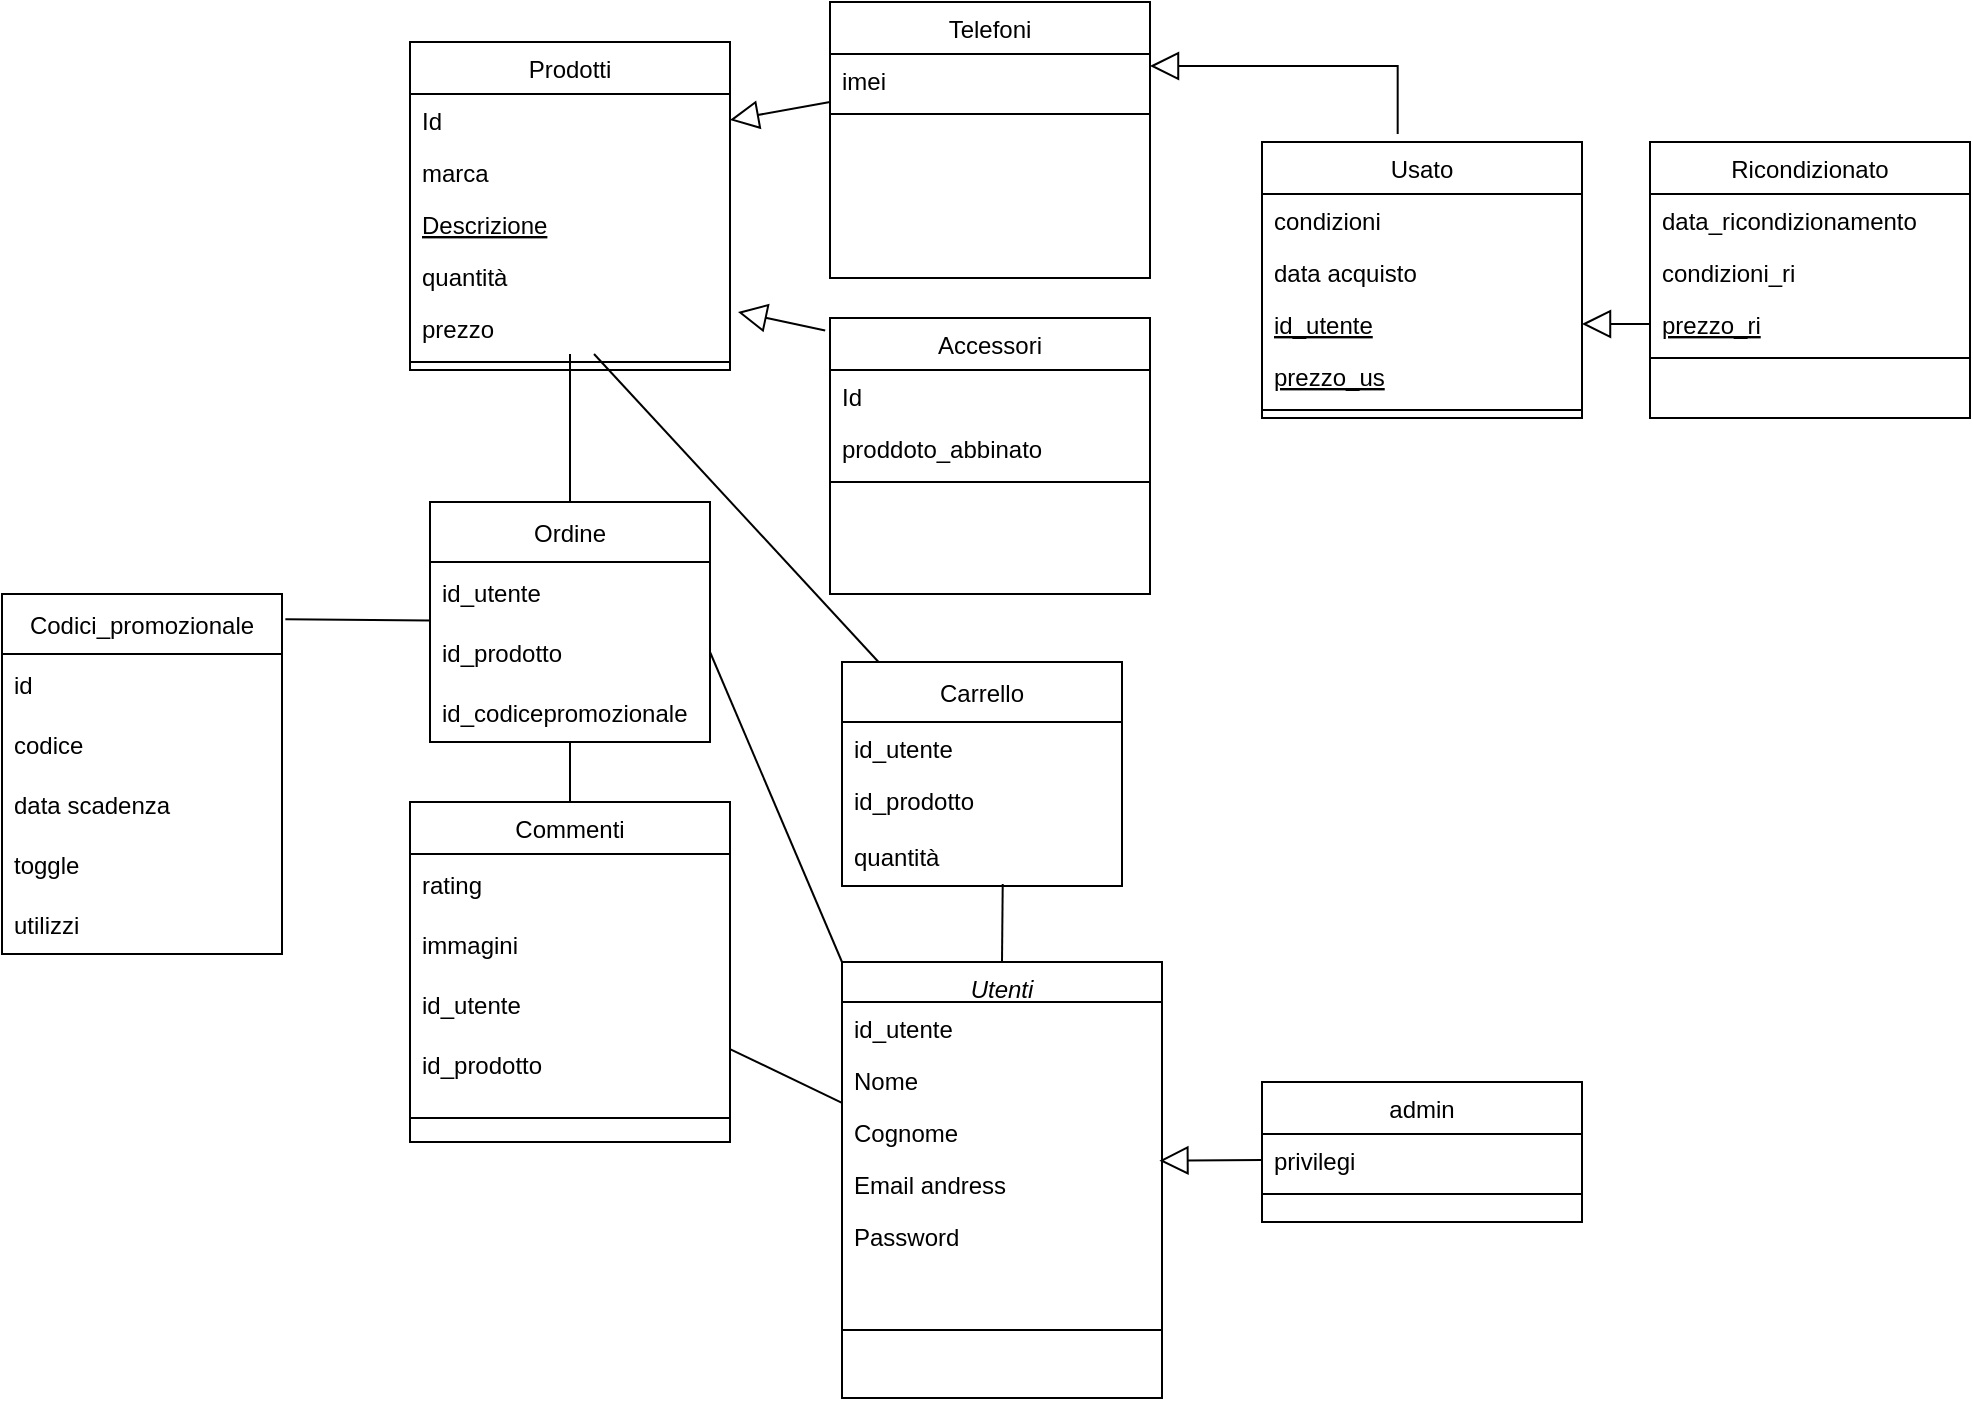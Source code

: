 <mxfile version="19.0.3" type="device"><diagram id="C5RBs43oDa-KdzZeNtuy" name="Page-1"><mxGraphModel dx="1745" dy="754" grid="1" gridSize="10" guides="1" tooltips="1" connect="1" arrows="1" fold="1" page="1" pageScale="1" pageWidth="827" pageHeight="1169" math="0" shadow="0"><root><mxCell id="WIyWlLk6GJQsqaUBKTNV-0"/><mxCell id="WIyWlLk6GJQsqaUBKTNV-1" parent="WIyWlLk6GJQsqaUBKTNV-0"/><mxCell id="A47YOINxvxyLY4F3asWl-1" value="Prodotti" style="swimlane;fontStyle=0;align=center;verticalAlign=top;childLayout=stackLayout;horizontal=1;startSize=26;horizontalStack=0;resizeParent=1;resizeLast=0;collapsible=1;marginBottom=0;rounded=0;shadow=0;strokeWidth=1;" vertex="1" parent="WIyWlLk6GJQsqaUBKTNV-1"><mxGeometry x="24" y="180" width="160" height="164" as="geometry"><mxRectangle x="130" y="380" width="160" height="26" as="alternateBounds"/></mxGeometry></mxCell><mxCell id="A47YOINxvxyLY4F3asWl-2" value="Id&#10;" style="text;align=left;verticalAlign=top;spacingLeft=4;spacingRight=4;overflow=hidden;rotatable=0;points=[[0,0.5],[1,0.5]];portConstraint=eastwest;" vertex="1" parent="A47YOINxvxyLY4F3asWl-1"><mxGeometry y="26" width="160" height="26" as="geometry"/></mxCell><mxCell id="A47YOINxvxyLY4F3asWl-3" value="marca&#10;" style="text;align=left;verticalAlign=top;spacingLeft=4;spacingRight=4;overflow=hidden;rotatable=0;points=[[0,0.5],[1,0.5]];portConstraint=eastwest;rounded=0;shadow=0;html=0;" vertex="1" parent="A47YOINxvxyLY4F3asWl-1"><mxGeometry y="52" width="160" height="26" as="geometry"/></mxCell><mxCell id="A47YOINxvxyLY4F3asWl-5" value="Descrizione" style="text;align=left;verticalAlign=top;spacingLeft=4;spacingRight=4;overflow=hidden;rotatable=0;points=[[0,0.5],[1,0.5]];portConstraint=eastwest;fontStyle=4" vertex="1" parent="A47YOINxvxyLY4F3asWl-1"><mxGeometry y="78" width="160" height="26" as="geometry"/></mxCell><mxCell id="A47YOINxvxyLY4F3asWl-111" value="quantità" style="text;align=left;verticalAlign=top;spacingLeft=4;spacingRight=4;overflow=hidden;rotatable=0;points=[[0,0.5],[1,0.5]];portConstraint=eastwest;" vertex="1" parent="A47YOINxvxyLY4F3asWl-1"><mxGeometry y="104" width="160" height="26" as="geometry"/></mxCell><mxCell id="A47YOINxvxyLY4F3asWl-6" value="prezzo&#10;" style="text;align=left;verticalAlign=top;spacingLeft=4;spacingRight=4;overflow=hidden;rotatable=0;points=[[0,0.5],[1,0.5]];portConstraint=eastwest;" vertex="1" parent="A47YOINxvxyLY4F3asWl-1"><mxGeometry y="130" width="160" height="26" as="geometry"/></mxCell><mxCell id="A47YOINxvxyLY4F3asWl-4" value="" style="line;html=1;strokeWidth=1;align=left;verticalAlign=middle;spacingTop=-1;spacingLeft=3;spacingRight=3;rotatable=0;labelPosition=right;points=[];portConstraint=eastwest;" vertex="1" parent="A47YOINxvxyLY4F3asWl-1"><mxGeometry y="156" width="160" height="8" as="geometry"/></mxCell><mxCell id="A47YOINxvxyLY4F3asWl-7" value="Telefoni" style="swimlane;fontStyle=0;align=center;verticalAlign=top;childLayout=stackLayout;horizontal=1;startSize=26;horizontalStack=0;resizeParent=1;resizeLast=0;collapsible=1;marginBottom=0;rounded=0;shadow=0;strokeWidth=1;" vertex="1" parent="WIyWlLk6GJQsqaUBKTNV-1"><mxGeometry x="234" y="160" width="160" height="138" as="geometry"><mxRectangle x="130" y="380" width="160" height="26" as="alternateBounds"/></mxGeometry></mxCell><mxCell id="A47YOINxvxyLY4F3asWl-45" style="edgeStyle=none;rounded=0;orthogonalLoop=1;jettySize=auto;html=1;entryX=1;entryY=0.5;entryDx=0;entryDy=0;" edge="1" parent="A47YOINxvxyLY4F3asWl-7"><mxGeometry relative="1" as="geometry"><mxPoint x="160" y="65" as="sourcePoint"/><mxPoint x="160" y="65" as="targetPoint"/></mxGeometry></mxCell><mxCell id="A47YOINxvxyLY4F3asWl-115" value="imei" style="text;align=left;verticalAlign=top;spacingLeft=4;spacingRight=4;overflow=hidden;rotatable=0;points=[[0,0.5],[1,0.5]];portConstraint=eastwest;" vertex="1" parent="A47YOINxvxyLY4F3asWl-7"><mxGeometry y="26" width="160" height="26" as="geometry"/></mxCell><mxCell id="A47YOINxvxyLY4F3asWl-11" value="" style="line;html=1;strokeWidth=1;align=left;verticalAlign=middle;spacingTop=-1;spacingLeft=3;spacingRight=3;rotatable=0;labelPosition=right;points=[];portConstraint=eastwest;" vertex="1" parent="A47YOINxvxyLY4F3asWl-7"><mxGeometry y="52" width="160" height="8" as="geometry"/></mxCell><mxCell id="A47YOINxvxyLY4F3asWl-13" value="Accessori&#10;" style="swimlane;fontStyle=0;align=center;verticalAlign=top;childLayout=stackLayout;horizontal=1;startSize=26;horizontalStack=0;resizeParent=1;resizeLast=0;collapsible=1;marginBottom=0;rounded=0;shadow=0;strokeWidth=1;" vertex="1" parent="WIyWlLk6GJQsqaUBKTNV-1"><mxGeometry x="234" y="318" width="160" height="138" as="geometry"><mxRectangle x="130" y="380" width="160" height="26" as="alternateBounds"/></mxGeometry></mxCell><mxCell id="A47YOINxvxyLY4F3asWl-14" value="Id&#10;" style="text;align=left;verticalAlign=top;spacingLeft=4;spacingRight=4;overflow=hidden;rotatable=0;points=[[0,0.5],[1,0.5]];portConstraint=eastwest;" vertex="1" parent="A47YOINxvxyLY4F3asWl-13"><mxGeometry y="26" width="160" height="26" as="geometry"/></mxCell><mxCell id="A47YOINxvxyLY4F3asWl-15" value="proddoto_abbinato" style="text;align=left;verticalAlign=top;spacingLeft=4;spacingRight=4;overflow=hidden;rotatable=0;points=[[0,0.5],[1,0.5]];portConstraint=eastwest;rounded=0;shadow=0;html=0;" vertex="1" parent="A47YOINxvxyLY4F3asWl-13"><mxGeometry y="52" width="160" height="26" as="geometry"/></mxCell><mxCell id="A47YOINxvxyLY4F3asWl-17" value="" style="line;html=1;strokeWidth=1;align=left;verticalAlign=middle;spacingTop=-1;spacingLeft=3;spacingRight=3;rotatable=0;labelPosition=right;points=[];portConstraint=eastwest;" vertex="1" parent="A47YOINxvxyLY4F3asWl-13"><mxGeometry y="78" width="160" height="8" as="geometry"/></mxCell><mxCell id="A47YOINxvxyLY4F3asWl-25" value="Usato&#10;" style="swimlane;fontStyle=0;align=center;verticalAlign=top;childLayout=stackLayout;horizontal=1;startSize=26;horizontalStack=0;resizeParent=1;resizeLast=0;collapsible=1;marginBottom=0;rounded=0;shadow=0;strokeWidth=1;" vertex="1" parent="WIyWlLk6GJQsqaUBKTNV-1"><mxGeometry x="450" y="230" width="160" height="138" as="geometry"><mxRectangle x="130" y="380" width="160" height="26" as="alternateBounds"/></mxGeometry></mxCell><mxCell id="A47YOINxvxyLY4F3asWl-26" value="condizioni&#10;" style="text;align=left;verticalAlign=top;spacingLeft=4;spacingRight=4;overflow=hidden;rotatable=0;points=[[0,0.5],[1,0.5]];portConstraint=eastwest;" vertex="1" parent="A47YOINxvxyLY4F3asWl-25"><mxGeometry y="26" width="160" height="26" as="geometry"/></mxCell><mxCell id="A47YOINxvxyLY4F3asWl-27" value="data acquisto" style="text;align=left;verticalAlign=top;spacingLeft=4;spacingRight=4;overflow=hidden;rotatable=0;points=[[0,0.5],[1,0.5]];portConstraint=eastwest;rounded=0;shadow=0;html=0;" vertex="1" parent="A47YOINxvxyLY4F3asWl-25"><mxGeometry y="52" width="160" height="26" as="geometry"/></mxCell><mxCell id="A47YOINxvxyLY4F3asWl-28" value="id_utente" style="text;align=left;verticalAlign=top;spacingLeft=4;spacingRight=4;overflow=hidden;rotatable=0;points=[[0,0.5],[1,0.5]];portConstraint=eastwest;fontStyle=4" vertex="1" parent="A47YOINxvxyLY4F3asWl-25"><mxGeometry y="78" width="160" height="26" as="geometry"/></mxCell><mxCell id="A47YOINxvxyLY4F3asWl-113" value="prezzo_us" style="text;align=left;verticalAlign=top;spacingLeft=4;spacingRight=4;overflow=hidden;rotatable=0;points=[[0,0.5],[1,0.5]];portConstraint=eastwest;fontStyle=4" vertex="1" parent="A47YOINxvxyLY4F3asWl-25"><mxGeometry y="104" width="160" height="26" as="geometry"/></mxCell><mxCell id="A47YOINxvxyLY4F3asWl-29" value="" style="line;html=1;strokeWidth=1;align=left;verticalAlign=middle;spacingTop=-1;spacingLeft=3;spacingRight=3;rotatable=0;labelPosition=right;points=[];portConstraint=eastwest;" vertex="1" parent="A47YOINxvxyLY4F3asWl-25"><mxGeometry y="130" width="160" height="8" as="geometry"/></mxCell><mxCell id="A47YOINxvxyLY4F3asWl-31" value="Ricondizionato" style="swimlane;fontStyle=0;align=center;verticalAlign=top;childLayout=stackLayout;horizontal=1;startSize=26;horizontalStack=0;resizeParent=1;resizeLast=0;collapsible=1;marginBottom=0;rounded=0;shadow=0;strokeWidth=1;" vertex="1" parent="WIyWlLk6GJQsqaUBKTNV-1"><mxGeometry x="644" y="230" width="160" height="138" as="geometry"><mxRectangle x="130" y="380" width="160" height="26" as="alternateBounds"/></mxGeometry></mxCell><mxCell id="A47YOINxvxyLY4F3asWl-32" value="data_ricondizionamento" style="text;align=left;verticalAlign=top;spacingLeft=4;spacingRight=4;overflow=hidden;rotatable=0;points=[[0,0.5],[1,0.5]];portConstraint=eastwest;" vertex="1" parent="A47YOINxvxyLY4F3asWl-31"><mxGeometry y="26" width="160" height="26" as="geometry"/></mxCell><mxCell id="A47YOINxvxyLY4F3asWl-33" value="condizioni_ri" style="text;align=left;verticalAlign=top;spacingLeft=4;spacingRight=4;overflow=hidden;rotatable=0;points=[[0,0.5],[1,0.5]];portConstraint=eastwest;rounded=0;shadow=0;html=0;" vertex="1" parent="A47YOINxvxyLY4F3asWl-31"><mxGeometry y="52" width="160" height="26" as="geometry"/></mxCell><mxCell id="A47YOINxvxyLY4F3asWl-34" value="prezzo_ri" style="text;align=left;verticalAlign=top;spacingLeft=4;spacingRight=4;overflow=hidden;rotatable=0;points=[[0,0.5],[1,0.5]];portConstraint=eastwest;fontStyle=4" vertex="1" parent="A47YOINxvxyLY4F3asWl-31"><mxGeometry y="78" width="160" height="26" as="geometry"/></mxCell><mxCell id="A47YOINxvxyLY4F3asWl-35" value="" style="line;html=1;strokeWidth=1;align=left;verticalAlign=middle;spacingTop=-1;spacingLeft=3;spacingRight=3;rotatable=0;labelPosition=right;points=[];portConstraint=eastwest;" vertex="1" parent="A47YOINxvxyLY4F3asWl-31"><mxGeometry y="104" width="160" height="8" as="geometry"/></mxCell><mxCell id="A47YOINxvxyLY4F3asWl-53" value="" style="endArrow=block;endFill=0;endSize=12;html=1;rounded=0;edgeStyle=elbowEdgeStyle;elbow=vertical;exitX=0.424;exitY=-0.029;exitDx=0;exitDy=0;exitPerimeter=0;" edge="1" parent="WIyWlLk6GJQsqaUBKTNV-1" source="A47YOINxvxyLY4F3asWl-25"><mxGeometry width="160" relative="1" as="geometry"><mxPoint x="544" y="192" as="sourcePoint"/><mxPoint x="394" y="192" as="targetPoint"/><Array as="points"><mxPoint x="464" y="192"/></Array></mxGeometry></mxCell><mxCell id="A47YOINxvxyLY4F3asWl-55" value="" style="endArrow=block;endFill=0;endSize=12;html=1;rounded=0;elbow=vertical;entryX=1;entryY=0.5;entryDx=0;entryDy=0;exitX=0;exitY=0.5;exitDx=0;exitDy=0;" edge="1" parent="WIyWlLk6GJQsqaUBKTNV-1" source="A47YOINxvxyLY4F3asWl-34" target="A47YOINxvxyLY4F3asWl-28"><mxGeometry width="160" relative="1" as="geometry"><mxPoint x="324" y="148" as="sourcePoint"/><mxPoint x="484" y="148" as="targetPoint"/></mxGeometry></mxCell><mxCell id="A47YOINxvxyLY4F3asWl-58" value="" style="endArrow=block;endFill=0;endSize=12;html=1;rounded=0;elbow=vertical;entryX=1;entryY=0.5;entryDx=0;entryDy=0;exitX=0;exitY=-0.077;exitDx=0;exitDy=0;exitPerimeter=0;" edge="1" parent="WIyWlLk6GJQsqaUBKTNV-1" target="A47YOINxvxyLY4F3asWl-2"><mxGeometry width="160" relative="1" as="geometry"><mxPoint x="234.0" y="209.998" as="sourcePoint"/><mxPoint x="454" y="78" as="targetPoint"/></mxGeometry></mxCell><mxCell id="A47YOINxvxyLY4F3asWl-59" value="" style="endArrow=block;endFill=0;endSize=12;html=1;rounded=0;elbow=vertical;entryX=1.025;entryY=0.192;entryDx=0;entryDy=0;entryPerimeter=0;exitX=-0.015;exitY=0.045;exitDx=0;exitDy=0;exitPerimeter=0;" edge="1" parent="WIyWlLk6GJQsqaUBKTNV-1" source="A47YOINxvxyLY4F3asWl-13" target="A47YOINxvxyLY4F3asWl-6"><mxGeometry width="160" relative="1" as="geometry"><mxPoint x="294" y="78" as="sourcePoint"/><mxPoint x="454" y="78" as="targetPoint"/></mxGeometry></mxCell><mxCell id="A47YOINxvxyLY4F3asWl-71" value="Commenti" style="swimlane;fontStyle=0;align=center;verticalAlign=top;childLayout=stackLayout;horizontal=1;startSize=26;horizontalStack=0;resizeParent=1;resizeLast=0;collapsible=1;marginBottom=0;rounded=0;shadow=0;strokeWidth=1;" vertex="1" parent="WIyWlLk6GJQsqaUBKTNV-1"><mxGeometry x="24" y="560" width="160" height="170" as="geometry"><mxRectangle x="130" y="380" width="160" height="26" as="alternateBounds"/></mxGeometry></mxCell><mxCell id="A47YOINxvxyLY4F3asWl-72" value="rating" style="text;strokeColor=none;fillColor=none;align=left;verticalAlign=middle;spacingLeft=4;spacingRight=4;overflow=hidden;points=[[0,0.5],[1,0.5]];portConstraint=eastwest;rotatable=0;" vertex="1" parent="A47YOINxvxyLY4F3asWl-71"><mxGeometry y="26" width="160" height="30" as="geometry"/></mxCell><mxCell id="A47YOINxvxyLY4F3asWl-73" value="immagini" style="text;strokeColor=none;fillColor=none;align=left;verticalAlign=middle;spacingLeft=4;spacingRight=4;overflow=hidden;points=[[0,0.5],[1,0.5]];portConstraint=eastwest;rotatable=0;" vertex="1" parent="A47YOINxvxyLY4F3asWl-71"><mxGeometry y="56" width="160" height="30" as="geometry"/></mxCell><mxCell id="A47YOINxvxyLY4F3asWl-74" value="id_utente" style="text;strokeColor=none;fillColor=none;align=left;verticalAlign=middle;spacingLeft=4;spacingRight=4;overflow=hidden;points=[[0,0.5],[1,0.5]];portConstraint=eastwest;rotatable=0;" vertex="1" parent="A47YOINxvxyLY4F3asWl-71"><mxGeometry y="86" width="160" height="30" as="geometry"/></mxCell><mxCell id="A47YOINxvxyLY4F3asWl-75" value="id_prodotto" style="text;strokeColor=none;fillColor=none;align=left;verticalAlign=middle;spacingLeft=4;spacingRight=4;overflow=hidden;points=[[0,0.5],[1,0.5]];portConstraint=eastwest;rotatable=0;" vertex="1" parent="A47YOINxvxyLY4F3asWl-71"><mxGeometry y="116" width="160" height="30" as="geometry"/></mxCell><mxCell id="A47YOINxvxyLY4F3asWl-76" value="" style="line;html=1;strokeWidth=1;align=left;verticalAlign=middle;spacingTop=-1;spacingLeft=3;spacingRight=3;rotatable=0;labelPosition=right;points=[];portConstraint=eastwest;" vertex="1" parent="A47YOINxvxyLY4F3asWl-71"><mxGeometry y="146" width="160" height="24" as="geometry"/></mxCell><mxCell id="A47YOINxvxyLY4F3asWl-77" value="Carrello" style="swimlane;fontStyle=0;childLayout=stackLayout;horizontal=1;startSize=30;horizontalStack=0;resizeParent=1;resizeParentMax=0;resizeLast=0;collapsible=1;marginBottom=0;" vertex="1" parent="WIyWlLk6GJQsqaUBKTNV-1"><mxGeometry x="240" y="490" width="140" height="112" as="geometry"><mxRectangle x="280" y="710" width="70" height="30" as="alternateBounds"/></mxGeometry></mxCell><mxCell id="A47YOINxvxyLY4F3asWl-78" value="id_utente" style="text;align=left;verticalAlign=top;spacingLeft=4;spacingRight=4;overflow=hidden;rotatable=0;points=[[0,0.5],[1,0.5]];portConstraint=eastwest;" vertex="1" parent="A47YOINxvxyLY4F3asWl-77"><mxGeometry y="30" width="140" height="26" as="geometry"/></mxCell><mxCell id="A47YOINxvxyLY4F3asWl-79" value="id_prodotto" style="text;align=left;verticalAlign=top;spacingLeft=4;spacingRight=4;overflow=hidden;rotatable=0;points=[[0,0.5],[1,0.5]];portConstraint=eastwest;" vertex="1" parent="A47YOINxvxyLY4F3asWl-77"><mxGeometry y="56" width="140" height="26" as="geometry"/></mxCell><mxCell id="A47YOINxvxyLY4F3asWl-80" value="quantità" style="text;strokeColor=none;fillColor=none;align=left;verticalAlign=middle;spacingLeft=4;spacingRight=4;overflow=hidden;points=[[0,0.5],[1,0.5]];portConstraint=eastwest;rotatable=0;" vertex="1" parent="A47YOINxvxyLY4F3asWl-77"><mxGeometry y="82" width="140" height="30" as="geometry"/></mxCell><mxCell id="A47YOINxvxyLY4F3asWl-81" value="Utenti" style="swimlane;fontStyle=2;align=center;verticalAlign=top;childLayout=stackLayout;horizontal=1;startSize=20;horizontalStack=0;resizeParent=1;resizeLast=0;collapsible=1;marginBottom=0;rounded=0;shadow=0;strokeWidth=1;" vertex="1" parent="WIyWlLk6GJQsqaUBKTNV-1"><mxGeometry x="240" y="640" width="160" height="218" as="geometry"><mxRectangle x="230" y="140" width="160" height="26" as="alternateBounds"/></mxGeometry></mxCell><mxCell id="A47YOINxvxyLY4F3asWl-82" value="id_utente" style="text;align=left;verticalAlign=top;spacingLeft=4;spacingRight=4;overflow=hidden;rotatable=0;points=[[0,0.5],[1,0.5]];portConstraint=eastwest;" vertex="1" parent="A47YOINxvxyLY4F3asWl-81"><mxGeometry y="20" width="160" height="26" as="geometry"/></mxCell><mxCell id="A47YOINxvxyLY4F3asWl-83" value="Nome" style="text;align=left;verticalAlign=top;spacingLeft=4;spacingRight=4;overflow=hidden;rotatable=0;points=[[0,0.5],[1,0.5]];portConstraint=eastwest;rounded=0;shadow=0;html=0;" vertex="1" parent="A47YOINxvxyLY4F3asWl-81"><mxGeometry y="46" width="160" height="26" as="geometry"/></mxCell><mxCell id="A47YOINxvxyLY4F3asWl-84" value="Cognome" style="text;align=left;verticalAlign=top;spacingLeft=4;spacingRight=4;overflow=hidden;rotatable=0;points=[[0,0.5],[1,0.5]];portConstraint=eastwest;" vertex="1" parent="A47YOINxvxyLY4F3asWl-81"><mxGeometry y="72" width="160" height="26" as="geometry"/></mxCell><mxCell id="A47YOINxvxyLY4F3asWl-85" value="Email andress" style="text;align=left;verticalAlign=top;spacingLeft=4;spacingRight=4;overflow=hidden;rotatable=0;points=[[0,0.5],[1,0.5]];portConstraint=eastwest;" vertex="1" parent="A47YOINxvxyLY4F3asWl-81"><mxGeometry y="98" width="160" height="26" as="geometry"/></mxCell><mxCell id="A47YOINxvxyLY4F3asWl-86" value="Password" style="text;align=left;verticalAlign=top;spacingLeft=4;spacingRight=4;overflow=hidden;rotatable=0;points=[[0,0.5],[1,0.5]];portConstraint=eastwest;" vertex="1" parent="A47YOINxvxyLY4F3asWl-81"><mxGeometry y="124" width="160" height="26" as="geometry"/></mxCell><mxCell id="A47YOINxvxyLY4F3asWl-87" value="" style="line;html=1;strokeWidth=1;align=left;verticalAlign=middle;spacingTop=-1;spacingLeft=3;spacingRight=3;rotatable=0;labelPosition=right;points=[];portConstraint=eastwest;" vertex="1" parent="A47YOINxvxyLY4F3asWl-81"><mxGeometry y="150" width="160" height="68" as="geometry"/></mxCell><mxCell id="A47YOINxvxyLY4F3asWl-88" value="admin&#10;" style="swimlane;fontStyle=0;align=center;verticalAlign=top;childLayout=stackLayout;horizontal=1;startSize=26;horizontalStack=0;resizeParent=1;resizeLast=0;collapsible=1;marginBottom=0;rounded=0;shadow=0;strokeWidth=1;" vertex="1" parent="WIyWlLk6GJQsqaUBKTNV-1"><mxGeometry x="450" y="700" width="160" height="70" as="geometry"><mxRectangle x="340" y="380" width="170" height="26" as="alternateBounds"/></mxGeometry></mxCell><mxCell id="A47YOINxvxyLY4F3asWl-89" value="privilegi&#10;" style="text;align=left;verticalAlign=top;spacingLeft=4;spacingRight=4;overflow=hidden;rotatable=0;points=[[0,0.5],[1,0.5]];portConstraint=eastwest;" vertex="1" parent="A47YOINxvxyLY4F3asWl-88"><mxGeometry y="26" width="160" height="26" as="geometry"/></mxCell><mxCell id="A47YOINxvxyLY4F3asWl-90" value="" style="line;html=1;strokeWidth=1;align=left;verticalAlign=middle;spacingTop=-1;spacingLeft=3;spacingRight=3;rotatable=0;labelPosition=right;points=[];portConstraint=eastwest;" vertex="1" parent="A47YOINxvxyLY4F3asWl-88"><mxGeometry y="52" width="160" height="8" as="geometry"/></mxCell><mxCell id="A47YOINxvxyLY4F3asWl-91" value="" style="endArrow=block;endFill=0;endSize=12;html=1;rounded=0;elbow=vertical;entryX=0.992;entryY=0.051;entryDx=0;entryDy=0;entryPerimeter=0;exitX=0;exitY=0.5;exitDx=0;exitDy=0;" edge="1" parent="WIyWlLk6GJQsqaUBKTNV-1" source="A47YOINxvxyLY4F3asWl-89" target="A47YOINxvxyLY4F3asWl-85"><mxGeometry width="160" relative="1" as="geometry"><mxPoint x="320" y="560" as="sourcePoint"/><mxPoint x="480" y="560" as="targetPoint"/></mxGeometry></mxCell><mxCell id="A47YOINxvxyLY4F3asWl-92" value="Ordine" style="swimlane;fontStyle=0;childLayout=stackLayout;horizontal=1;startSize=30;horizontalStack=0;resizeParent=1;resizeParentMax=0;resizeLast=0;collapsible=1;marginBottom=0;" vertex="1" parent="WIyWlLk6GJQsqaUBKTNV-1"><mxGeometry x="34" y="410" width="140" height="120" as="geometry"/></mxCell><mxCell id="A47YOINxvxyLY4F3asWl-93" value="id_utente" style="text;strokeColor=none;fillColor=none;align=left;verticalAlign=middle;spacingLeft=4;spacingRight=4;overflow=hidden;points=[[0,0.5],[1,0.5]];portConstraint=eastwest;rotatable=0;" vertex="1" parent="A47YOINxvxyLY4F3asWl-92"><mxGeometry y="30" width="140" height="30" as="geometry"/></mxCell><mxCell id="A47YOINxvxyLY4F3asWl-94" value="id_prodotto" style="text;strokeColor=none;fillColor=none;align=left;verticalAlign=middle;spacingLeft=4;spacingRight=4;overflow=hidden;points=[[0,0.5],[1,0.5]];portConstraint=eastwest;rotatable=0;" vertex="1" parent="A47YOINxvxyLY4F3asWl-92"><mxGeometry y="60" width="140" height="30" as="geometry"/></mxCell><mxCell id="A47YOINxvxyLY4F3asWl-95" value="id_codicepromozionale" style="text;strokeColor=none;fillColor=none;align=left;verticalAlign=middle;spacingLeft=4;spacingRight=4;overflow=hidden;points=[[0,0.5],[1,0.5]];portConstraint=eastwest;rotatable=0;" vertex="1" parent="A47YOINxvxyLY4F3asWl-92"><mxGeometry y="90" width="140" height="30" as="geometry"/></mxCell><mxCell id="A47YOINxvxyLY4F3asWl-98" value="" style="endArrow=none;html=1;rounded=0;elbow=vertical;" edge="1" parent="WIyWlLk6GJQsqaUBKTNV-1" source="A47YOINxvxyLY4F3asWl-92" target="A47YOINxvxyLY4F3asWl-6"><mxGeometry width="50" height="50" relative="1" as="geometry"><mxPoint x="410" y="470" as="sourcePoint"/><mxPoint x="460" y="420" as="targetPoint"/></mxGeometry></mxCell><mxCell id="A47YOINxvxyLY4F3asWl-99" value="" style="endArrow=none;html=1;rounded=0;elbow=vertical;" edge="1" parent="WIyWlLk6GJQsqaUBKTNV-1" source="A47YOINxvxyLY4F3asWl-71" target="A47YOINxvxyLY4F3asWl-95"><mxGeometry width="50" height="50" relative="1" as="geometry"><mxPoint x="410" y="470" as="sourcePoint"/><mxPoint x="460" y="420" as="targetPoint"/></mxGeometry></mxCell><mxCell id="A47YOINxvxyLY4F3asWl-100" value="" style="endArrow=none;html=1;rounded=0;elbow=vertical;entryX=0.5;entryY=0;entryDx=0;entryDy=0;exitX=0.574;exitY=0.967;exitDx=0;exitDy=0;exitPerimeter=0;" edge="1" parent="WIyWlLk6GJQsqaUBKTNV-1" source="A47YOINxvxyLY4F3asWl-80" target="A47YOINxvxyLY4F3asWl-81"><mxGeometry width="50" height="50" relative="1" as="geometry"><mxPoint x="410" y="470" as="sourcePoint"/><mxPoint x="460" y="420" as="targetPoint"/></mxGeometry></mxCell><mxCell id="A47YOINxvxyLY4F3asWl-101" value="" style="endArrow=none;html=1;rounded=0;elbow=vertical;" edge="1" parent="WIyWlLk6GJQsqaUBKTNV-1" source="A47YOINxvxyLY4F3asWl-71" target="A47YOINxvxyLY4F3asWl-81"><mxGeometry width="50" height="50" relative="1" as="geometry"><mxPoint x="410" y="470" as="sourcePoint"/><mxPoint x="460" y="420" as="targetPoint"/></mxGeometry></mxCell><mxCell id="A47YOINxvxyLY4F3asWl-102" value="" style="endArrow=none;html=1;rounded=0;elbow=vertical;" edge="1" parent="WIyWlLk6GJQsqaUBKTNV-1" source="A47YOINxvxyLY4F3asWl-77" target="A47YOINxvxyLY4F3asWl-6"><mxGeometry width="50" height="50" relative="1" as="geometry"><mxPoint x="410" y="470" as="sourcePoint"/><mxPoint x="460" y="420" as="targetPoint"/></mxGeometry></mxCell><mxCell id="A47YOINxvxyLY4F3asWl-103" value="" style="endArrow=none;html=1;rounded=0;elbow=vertical;entryX=1;entryY=0.5;entryDx=0;entryDy=0;exitX=0;exitY=0;exitDx=0;exitDy=0;" edge="1" parent="WIyWlLk6GJQsqaUBKTNV-1" source="A47YOINxvxyLY4F3asWl-81" target="A47YOINxvxyLY4F3asWl-94"><mxGeometry width="50" height="50" relative="1" as="geometry"><mxPoint x="410" y="470" as="sourcePoint"/><mxPoint x="460" y="420" as="targetPoint"/></mxGeometry></mxCell><mxCell id="A47YOINxvxyLY4F3asWl-104" value="Codici_promozionale" style="swimlane;fontStyle=0;childLayout=stackLayout;horizontal=1;startSize=30;horizontalStack=0;resizeParent=1;resizeParentMax=0;resizeLast=0;collapsible=1;marginBottom=0;" vertex="1" parent="WIyWlLk6GJQsqaUBKTNV-1"><mxGeometry x="-180" y="456" width="140" height="180" as="geometry"/></mxCell><mxCell id="A47YOINxvxyLY4F3asWl-105" value="id" style="text;strokeColor=none;fillColor=none;align=left;verticalAlign=middle;spacingLeft=4;spacingRight=4;overflow=hidden;points=[[0,0.5],[1,0.5]];portConstraint=eastwest;rotatable=0;" vertex="1" parent="A47YOINxvxyLY4F3asWl-104"><mxGeometry y="30" width="140" height="30" as="geometry"/></mxCell><mxCell id="A47YOINxvxyLY4F3asWl-106" value="codice" style="text;strokeColor=none;fillColor=none;align=left;verticalAlign=middle;spacingLeft=4;spacingRight=4;overflow=hidden;points=[[0,0.5],[1,0.5]];portConstraint=eastwest;rotatable=0;" vertex="1" parent="A47YOINxvxyLY4F3asWl-104"><mxGeometry y="60" width="140" height="30" as="geometry"/></mxCell><mxCell id="A47YOINxvxyLY4F3asWl-107" value="data scadenza" style="text;strokeColor=none;fillColor=none;align=left;verticalAlign=middle;spacingLeft=4;spacingRight=4;overflow=hidden;points=[[0,0.5],[1,0.5]];portConstraint=eastwest;rotatable=0;" vertex="1" parent="A47YOINxvxyLY4F3asWl-104"><mxGeometry y="90" width="140" height="30" as="geometry"/></mxCell><mxCell id="A47YOINxvxyLY4F3asWl-108" value="toggle" style="text;strokeColor=none;fillColor=none;align=left;verticalAlign=middle;spacingLeft=4;spacingRight=4;overflow=hidden;points=[[0,0.5],[1,0.5]];portConstraint=eastwest;rotatable=0;" vertex="1" parent="A47YOINxvxyLY4F3asWl-104"><mxGeometry y="120" width="140" height="30" as="geometry"/></mxCell><mxCell id="A47YOINxvxyLY4F3asWl-109" value="utilizzi" style="text;strokeColor=none;fillColor=none;align=left;verticalAlign=middle;spacingLeft=4;spacingRight=4;overflow=hidden;points=[[0,0.5],[1,0.5]];portConstraint=eastwest;rotatable=0;" vertex="1" parent="A47YOINxvxyLY4F3asWl-104"><mxGeometry y="150" width="140" height="30" as="geometry"/></mxCell><mxCell id="A47YOINxvxyLY4F3asWl-110" value="" style="endArrow=none;html=1;rounded=0;elbow=vertical;exitX=1.012;exitY=0.07;exitDx=0;exitDy=0;exitPerimeter=0;" edge="1" parent="WIyWlLk6GJQsqaUBKTNV-1" source="A47YOINxvxyLY4F3asWl-104" target="A47YOINxvxyLY4F3asWl-92"><mxGeometry width="50" height="50" relative="1" as="geometry"><mxPoint x="-40" y="320" as="sourcePoint"/><mxPoint x="10" y="270" as="targetPoint"/></mxGeometry></mxCell></root></mxGraphModel></diagram></mxfile>